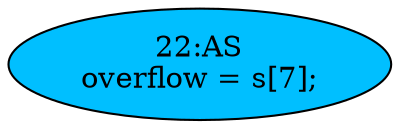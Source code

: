 strict digraph "" {
	node [label="\N"];
	"22:AS"	[ast="<pyverilog.vparser.ast.Assign object at 0x7f7b1415d550>",
		def_var="['overflow']",
		fillcolor=deepskyblue,
		label="22:AS
overflow = s[7];",
		statements="[]",
		style=filled,
		typ=Assign,
		use_var="['s']"];
}
